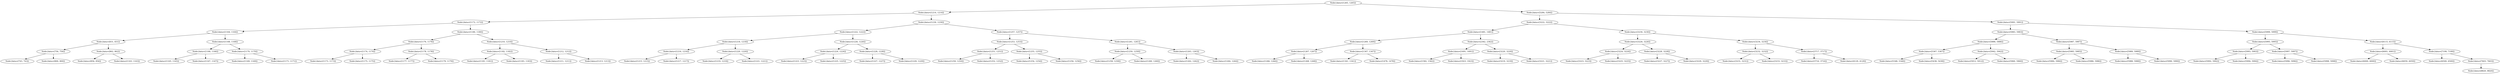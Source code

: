 digraph G{
1065843653 [label="Node{data=[1265, 1265]}"]
1065843653 -> 491813908
491813908 [label="Node{data=[1214, 1214]}"]
491813908 -> 1461813204
1461813204 [label="Node{data=[1172, 1172]}"]
1461813204 -> 309277715
309277715 [label="Node{data=[1164, 1164]}"]
309277715 -> 380775624
380775624 [label="Node{data=[831, 831]}"]
380775624 -> 136069846
136069846 [label="Node{data=[756, 756]}"]
136069846 -> 1411335134
1411335134 [label="Node{data=[743, 743]}"]
136069846 -> 1060846306
1060846306 [label="Node{data=[800, 800]}"]
380775624 -> 946374049
946374049 [label="Node{data=[862, 862]}"]
946374049 -> 1384671880
1384671880 [label="Node{data=[856, 856]}"]
946374049 -> 2091373236
2091373236 [label="Node{data=[1163, 1163]}"]
309277715 -> 447552488
447552488 [label="Node{data=[1168, 1168]}"]
447552488 -> 1712636049
1712636049 [label="Node{data=[1166, 1166]}"]
1712636049 -> 2010725105
2010725105 [label="Node{data=[1165, 1165]}"]
1712636049 -> 900297932
900297932 [label="Node{data=[1167, 1167]}"]
447552488 -> 1193892810
1193892810 [label="Node{data=[1170, 1170]}"]
1193892810 -> 133766134
133766134 [label="Node{data=[1169, 1169]}"]
1193892810 -> 961128266
961128266 [label="Node{data=[1171, 1171]}"]
1461813204 -> 1194896315
1194896315 [label="Node{data=[1180, 1180]}"]
1194896315 -> 1245859741
1245859741 [label="Node{data=[1176, 1176]}"]
1245859741 -> 95144840
95144840 [label="Node{data=[1174, 1174]}"]
95144840 -> 1898733440
1898733440 [label="Node{data=[1173, 1173]}"]
95144840 -> 1934313325
1934313325 [label="Node{data=[1175, 1175]}"]
1245859741 -> 724422718
724422718 [label="Node{data=[1178, 1178]}"]
724422718 -> 1879157080
1879157080 [label="Node{data=[1177, 1177]}"]
724422718 -> 1673672839
1673672839 [label="Node{data=[1179, 1179]}"]
1194896315 -> 1251703741
1251703741 [label="Node{data=[1210, 1210]}"]
1251703741 -> 259190512
259190512 [label="Node{data=[1182, 1182]}"]
259190512 -> 1925504303
1925504303 [label="Node{data=[1181, 1181]}"]
259190512 -> 3200496
3200496 [label="Node{data=[1183, 1183]}"]
1251703741 -> 291967192
291967192 [label="Node{data=[1212, 1212]}"]
291967192 -> 159017322
159017322 [label="Node{data=[1211, 1211]}"]
291967192 -> 1560539343
1560539343 [label="Node{data=[1213, 1213]}"]
491813908 -> 1536827850
1536827850 [label="Node{data=[1230, 1230]}"]
1536827850 -> 1926368177
1926368177 [label="Node{data=[1222, 1222]}"]
1926368177 -> 683216312
683216312 [label="Node{data=[1218, 1218]}"]
683216312 -> 1795032552
1795032552 [label="Node{data=[1216, 1216]}"]
1795032552 -> 1616968972
1616968972 [label="Node{data=[1215, 1215]}"]
1795032552 -> 34467122
34467122 [label="Node{data=[1217, 1217]}"]
683216312 -> 1647965190
1647965190 [label="Node{data=[1220, 1220]}"]
1647965190 -> 2029157612
2029157612 [label="Node{data=[1219, 1219]}"]
1647965190 -> 530413155
530413155 [label="Node{data=[1221, 1221]}"]
1926368177 -> 1922329823
1922329823 [label="Node{data=[1226, 1226]}"]
1922329823 -> 1595948879
1595948879 [label="Node{data=[1224, 1224]}"]
1595948879 -> 878591323
878591323 [label="Node{data=[1223, 1223]}"]
1595948879 -> 1082424285
1082424285 [label="Node{data=[1225, 1225]}"]
1922329823 -> 296158598
296158598 [label="Node{data=[1228, 1228]}"]
296158598 -> 1327733434
1327733434 [label="Node{data=[1227, 1227]}"]
296158598 -> 173196000
173196000 [label="Node{data=[1229, 1229]}"]
1536827850 -> 1777015524
1777015524 [label="Node{data=[1257, 1257]}"]
1777015524 -> 1078569322
1078569322 [label="Node{data=[1253, 1253]}"]
1078569322 -> 334241171
334241171 [label="Node{data=[1251, 1251]}"]
334241171 -> 263559372
263559372 [label="Node{data=[1250, 1250]}"]
334241171 -> 1052286948
1052286948 [label="Node{data=[1252, 1252]}"]
1078569322 -> 867656608
867656608 [label="Node{data=[1255, 1255]}"]
867656608 -> 1086644416
1086644416 [label="Node{data=[1254, 1254]}"]
867656608 -> 1662280684
1662280684 [label="Node{data=[1256, 1256]}"]
1777015524 -> 430540757
430540757 [label="Node{data=[1261, 1261]}"]
430540757 -> 294341923
294341923 [label="Node{data=[1259, 1259]}"]
294341923 -> 1982758194
1982758194 [label="Node{data=[1258, 1258]}"]
294341923 -> 912616216
912616216 [label="Node{data=[1260, 1260]}"]
430540757 -> 1671939374
1671939374 [label="Node{data=[1263, 1263]}"]
1671939374 -> 680422956
680422956 [label="Node{data=[1262, 1262]}"]
1671939374 -> 768360930
768360930 [label="Node{data=[1264, 1264]}"]
1065843653 -> 812434152
812434152 [label="Node{data=[5284, 5284]}"]
812434152 -> 1832910718
1832910718 [label="Node{data=[3222, 3222]}"]
1832910718 -> 916132859
916132859 [label="Node{data=[1481, 1481]}"]
916132859 -> 2039977883
2039977883 [label="Node{data=[1269, 1269]}"]
2039977883 -> 800743875
800743875 [label="Node{data=[1267, 1267]}"]
800743875 -> 1030532933
1030532933 [label="Node{data=[1266, 1266]}"]
800743875 -> 1392928728
1392928728 [label="Node{data=[1268, 1268]}"]
2039977883 -> 384305516
384305516 [label="Node{data=[1347, 1347]}"]
384305516 -> 1788925451
1788925451 [label="Node{data=[1341, 1341]}"]
384305516 -> 854477469
854477469 [label="Node{data=[1478, 1478]}"]
916132859 -> 1387713471
1387713471 [label="Node{data=[2362, 2362]}"]
1387713471 -> 79893484
79893484 [label="Node{data=[1691, 1691]}"]
79893484 -> 1757388273
1757388273 [label="Node{data=[1582, 1582]}"]
79893484 -> 675649753
675649753 [label="Node{data=[1923, 1923]}"]
1387713471 -> 1284148549
1284148549 [label="Node{data=[3220, 3220]}"]
1284148549 -> 1347070795
1347070795 [label="Node{data=[3219, 3219]}"]
1284148549 -> 1141830822
1141830822 [label="Node{data=[3221, 3221]}"]
1832910718 -> 1074347950
1074347950 [label="Node{data=[3230, 3230]}"]
1074347950 -> 1492218447
1492218447 [label="Node{data=[3226, 3226]}"]
1492218447 -> 1566874345
1566874345 [label="Node{data=[3224, 3224]}"]
1566874345 -> 1853681191
1853681191 [label="Node{data=[3223, 3223]}"]
1566874345 -> 1736529929
1736529929 [label="Node{data=[3225, 3225]}"]
1492218447 -> 875642300
875642300 [label="Node{data=[3228, 3228]}"]
875642300 -> 1299925505
1299925505 [label="Node{data=[3227, 3227]}"]
875642300 -> 1157601375
1157601375 [label="Node{data=[3229, 3229]}"]
1074347950 -> 701747673
701747673 [label="Node{data=[3234, 3234]}"]
701747673 -> 338871682
338871682 [label="Node{data=[3232, 3232]}"]
338871682 -> 59686471
59686471 [label="Node{data=[3231, 3231]}"]
338871682 -> 999023369
999023369 [label="Node{data=[3233, 3233]}"]
701747673 -> 216113336
216113336 [label="Node{data=[3717, 3717]}"]
216113336 -> 251488883
251488883 [label="Node{data=[3716, 3716]}"]
216113336 -> 2029490541
2029490541 [label="Node{data=[4129, 4129]}"]
812434152 -> 469804753
469804753 [label="Node{data=[5991, 5991]}"]
469804753 -> 501555593
501555593 [label="Node{data=[5983, 5983]}"]
501555593 -> 2024701620
2024701620 [label="Node{data=[5886, 5886]}"]
2024701620 -> 1008133173
1008133173 [label="Node{data=[5367, 5367]}"]
1008133173 -> 624556872
624556872 [label="Node{data=[5348, 5348]}"]
1008133173 -> 300187407
300187407 [label="Node{data=[5438, 5438]}"]
2024701620 -> 439679065
439679065 [label="Node{data=[5942, 5942]}"]
439679065 -> 294162534
294162534 [label="Node{data=[5912, 5912]}"]
439679065 -> 2072103588
2072103588 [label="Node{data=[5960, 5960]}"]
501555593 -> 1236258524
1236258524 [label="Node{data=[5987, 5987]}"]
1236258524 -> 1952715136
1952715136 [label="Node{data=[5985, 5985]}"]
1952715136 -> 557491402
557491402 [label="Node{data=[5984, 5984]}"]
1952715136 -> 1411092131
1411092131 [label="Node{data=[5986, 5986]}"]
1236258524 -> 1668641746
1668641746 [label="Node{data=[5989, 5989]}"]
1668641746 -> 927569453
927569453 [label="Node{data=[5988, 5988]}"]
1668641746 -> 1126267130
1126267130 [label="Node{data=[5990, 5990]}"]
469804753 -> 1271367851
1271367851 [label="Node{data=[5999, 5999]}"]
1271367851 -> 56924642
56924642 [label="Node{data=[5995, 5995]}"]
56924642 -> 2028441437
2028441437 [label="Node{data=[5993, 5993]}"]
2028441437 -> 810147347
810147347 [label="Node{data=[5992, 5992]}"]
2028441437 -> 1195154017
1195154017 [label="Node{data=[5994, 5994]}"]
56924642 -> 1613803757
1613803757 [label="Node{data=[5997, 5997]}"]
1613803757 -> 610883281
610883281 [label="Node{data=[5996, 5996]}"]
1613803757 -> 1513008393
1513008393 [label="Node{data=[5998, 5998]}"]
1271367851 -> 2036517823
2036517823 [label="Node{data=[6115, 6115]}"]
2036517823 -> 481340326
481340326 [label="Node{data=[6001, 6001]}"]
481340326 -> 1912711487
1912711487 [label="Node{data=[6000, 6000]}"]
481340326 -> 1575486611
1575486611 [label="Node{data=[6059, 6059]}"]
2036517823 -> 850924450
850924450 [label="Node{data=[7199, 7199]}"]
850924450 -> 734819272
734819272 [label="Node{data=[6500, 6500]}"]
850924450 -> 1425764319
1425764319 [label="Node{data=[7603, 7603]}"]
1425764319 -> 1235891535
1235891535 [label="Node{data=[8820, 8820]}"]
}